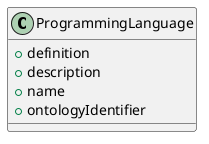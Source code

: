 @startuml
class ProgrammingLanguage {
+definition
+description
+name
+ontologyIdentifier

}

@enduml